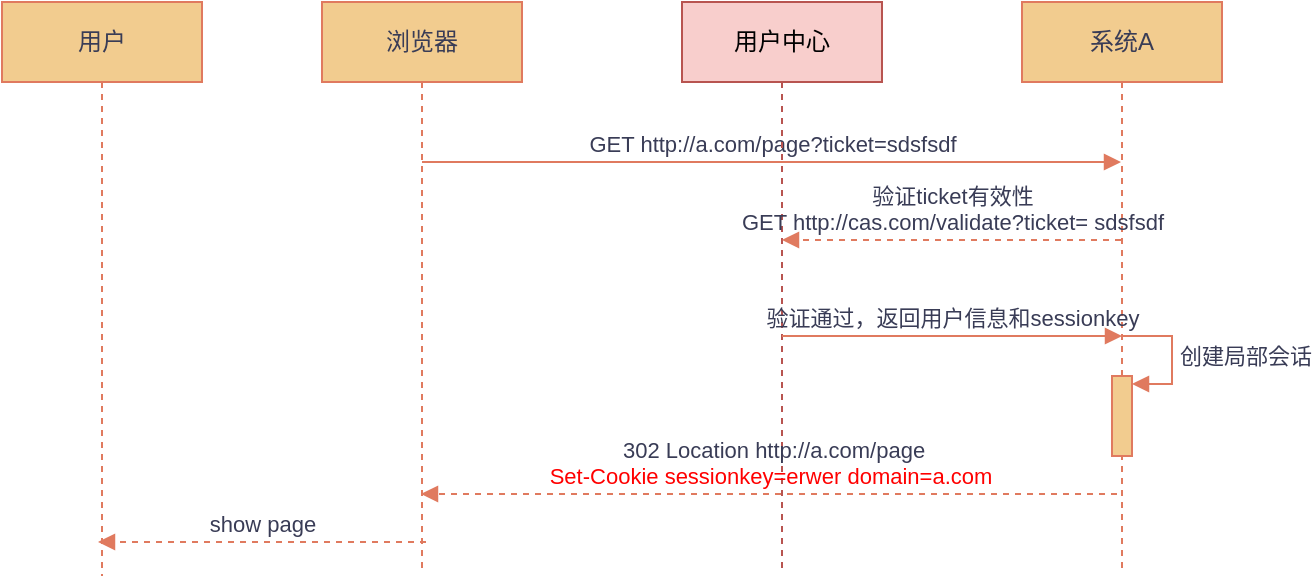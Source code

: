 <mxfile version="13.6.2" type="github">
  <diagram id="9yGuTlsZ8Y7SOnh658ti" name="第 1 页">
    <mxGraphModel dx="2066" dy="1041" grid="0" gridSize="10" guides="1" tooltips="1" connect="1" arrows="1" fold="1" page="0" pageScale="1" pageWidth="827" pageHeight="1169" background="none" math="0" shadow="0">
      <root>
        <mxCell id="0" />
        <mxCell id="1" parent="0" />
        <mxCell id="cOHTzzDG18c5NZVRI5Rh-1" value="用户" style="shape=umlLifeline;perimeter=lifelinePerimeter;whiteSpace=wrap;html=1;container=1;collapsible=0;recursiveResize=0;outlineConnect=0;fillColor=#F2CC8F;strokeColor=#E07A5F;fontColor=#393C56;labelBackgroundColor=none;" parent="1" vertex="1">
          <mxGeometry x="78" y="113" width="100" height="287" as="geometry" />
        </mxCell>
        <mxCell id="cOHTzzDG18c5NZVRI5Rh-5" value="浏览器" style="shape=umlLifeline;perimeter=lifelinePerimeter;whiteSpace=wrap;html=1;container=1;collapsible=0;recursiveResize=0;outlineConnect=0;fillColor=#F2CC8F;strokeColor=#E07A5F;fontColor=#393C56;labelBackgroundColor=none;" parent="1" vertex="1">
          <mxGeometry x="238" y="113" width="100" height="284" as="geometry" />
        </mxCell>
        <mxCell id="cOHTzzDG18c5NZVRI5Rh-11" value="GET http://a.com/page?ticket=sdsfsdf" style="html=1;verticalAlign=bottom;endArrow=block;strokeColor=#E07A5F;fontColor=#393C56;labelBackgroundColor=none;" parent="cOHTzzDG18c5NZVRI5Rh-5" target="cOHTzzDG18c5NZVRI5Rh-7" edge="1">
          <mxGeometry width="80" relative="1" as="geometry">
            <mxPoint x="50" y="80" as="sourcePoint" />
            <mxPoint x="130" y="80" as="targetPoint" />
          </mxGeometry>
        </mxCell>
        <mxCell id="cOHTzzDG18c5NZVRI5Rh-6" value="用户中心" style="shape=umlLifeline;perimeter=lifelinePerimeter;whiteSpace=wrap;html=1;container=1;collapsible=0;recursiveResize=0;outlineConnect=0;fillColor=#f8cecc;strokeColor=#b85450;labelBackgroundColor=none;" parent="1" vertex="1">
          <mxGeometry x="418" y="113" width="100" height="285" as="geometry" />
        </mxCell>
        <mxCell id="cOHTzzDG18c5NZVRI5Rh-7" value="系统A" style="shape=umlLifeline;perimeter=lifelinePerimeter;whiteSpace=wrap;html=1;container=1;collapsible=0;recursiveResize=0;outlineConnect=0;fillColor=#F2CC8F;strokeColor=#E07A5F;fontColor=#393C56;labelBackgroundColor=none;" parent="1" vertex="1">
          <mxGeometry x="588" y="113" width="100" height="286" as="geometry" />
        </mxCell>
        <mxCell id="cOHTzzDG18c5NZVRI5Rh-18" value="创建局部会话" style="edgeStyle=orthogonalEdgeStyle;html=1;align=left;spacingLeft=2;endArrow=block;rounded=0;entryX=1;entryY=0;strokeColor=#E07A5F;fontColor=#393C56;labelBackgroundColor=none;" parent="cOHTzzDG18c5NZVRI5Rh-7" edge="1">
          <mxGeometry relative="1" as="geometry">
            <mxPoint x="50" y="167" as="sourcePoint" />
            <Array as="points">
              <mxPoint x="75" y="167" />
            </Array>
            <mxPoint x="55" y="191" as="targetPoint" />
          </mxGeometry>
        </mxCell>
        <mxCell id="cOHTzzDG18c5NZVRI5Rh-17" value="" style="html=1;points=[];perimeter=orthogonalPerimeter;fillColor=#F2CC8F;strokeColor=#E07A5F;fontColor=#393C56;labelBackgroundColor=none;" parent="cOHTzzDG18c5NZVRI5Rh-7" vertex="1">
          <mxGeometry x="45" y="187" width="10" height="40" as="geometry" />
        </mxCell>
        <mxCell id="cOHTzzDG18c5NZVRI5Rh-15" value="验证ticket有效性&lt;br&gt;GET http://cas.com/validate?ticket=&amp;nbsp;sdsfsdf" style="html=1;verticalAlign=bottom;endArrow=block;strokeColor=#E07A5F;fontColor=#393C56;dashed=1;labelBackgroundColor=none;" parent="1" edge="1">
          <mxGeometry width="80" relative="1" as="geometry">
            <mxPoint x="637.5" y="232" as="sourcePoint" />
            <mxPoint x="468" y="232" as="targetPoint" />
          </mxGeometry>
        </mxCell>
        <mxCell id="cOHTzzDG18c5NZVRI5Rh-16" value="验证通过，返回用户信息和sessionkey" style="html=1;verticalAlign=bottom;endArrow=block;strokeColor=#E07A5F;fontColor=#393C56;labelBackgroundColor=none;" parent="1" edge="1">
          <mxGeometry width="80" relative="1" as="geometry">
            <mxPoint x="468" y="280" as="sourcePoint" />
            <mxPoint x="638" y="280" as="targetPoint" />
          </mxGeometry>
        </mxCell>
        <mxCell id="tDoBP8PQl3Mzpf3dStTA-1" value="&amp;nbsp;302 Location http://a.com/page&lt;br&gt;&lt;font color=&quot;#ff0000&quot;&gt;Set-Cookie sessionkey=erwer domain=a.com&lt;/font&gt;" style="html=1;verticalAlign=bottom;endArrow=block;strokeColor=#E07A5F;fontColor=#393C56;dashed=1;labelBackgroundColor=none;" parent="1" edge="1">
          <mxGeometry width="80" relative="1" as="geometry">
            <mxPoint x="635.5" y="359" as="sourcePoint" />
            <mxPoint x="287.5" y="359" as="targetPoint" />
          </mxGeometry>
        </mxCell>
        <mxCell id="tDoBP8PQl3Mzpf3dStTA-2" value="show page" style="html=1;verticalAlign=bottom;endArrow=block;strokeColor=#E07A5F;fontColor=#393C56;dashed=1;labelBackgroundColor=none;" parent="1" edge="1">
          <mxGeometry width="80" relative="1" as="geometry">
            <mxPoint x="290" y="383" as="sourcePoint" />
            <mxPoint x="126" y="383" as="targetPoint" />
          </mxGeometry>
        </mxCell>
      </root>
    </mxGraphModel>
  </diagram>
</mxfile>
